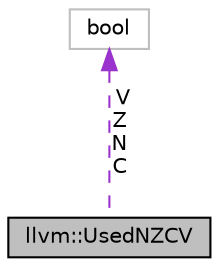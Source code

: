digraph "llvm::UsedNZCV"
{
 // LATEX_PDF_SIZE
  bgcolor="transparent";
  edge [fontname="Helvetica",fontsize="10",labelfontname="Helvetica",labelfontsize="10"];
  node [fontname="Helvetica",fontsize="10",shape=record];
  Node1 [label="llvm::UsedNZCV",height=0.2,width=0.4,color="black", fillcolor="grey75", style="filled", fontcolor="black",tooltip=" "];
  Node2 -> Node1 [dir="back",color="darkorchid3",fontsize="10",style="dashed",label=" V\nZ\nN\nC" ,fontname="Helvetica"];
  Node2 [label="bool",height=0.2,width=0.4,color="grey75",tooltip=" "];
}

